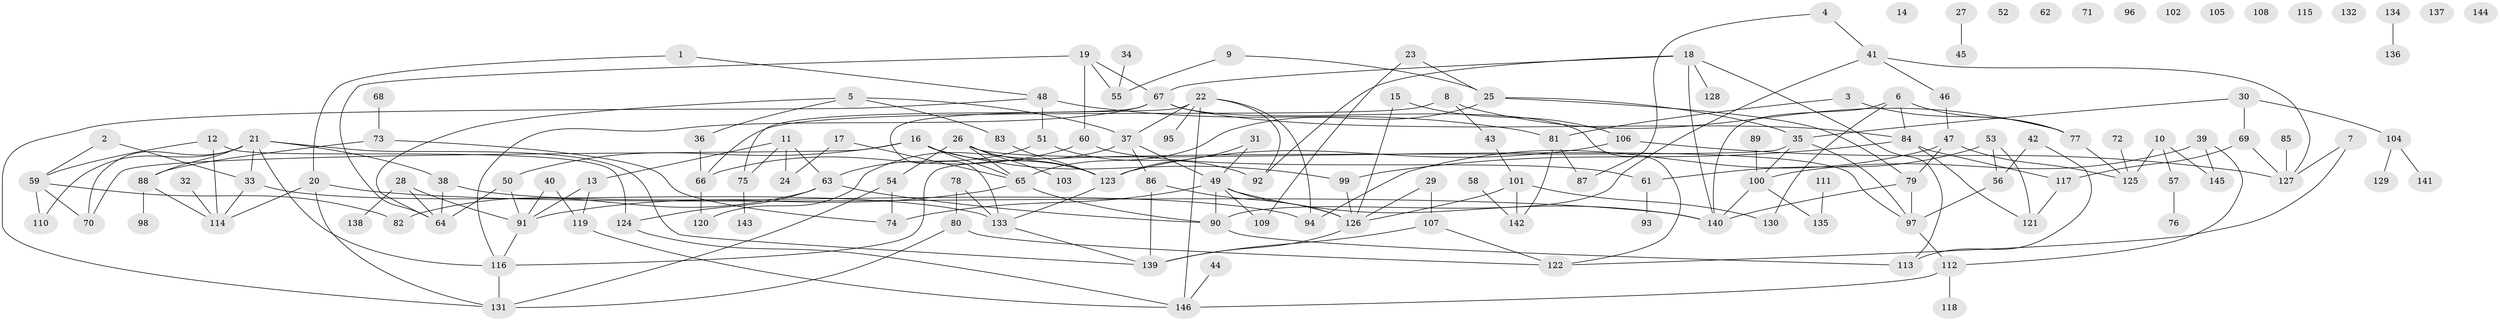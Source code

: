 // Generated by graph-tools (version 1.1) at 2025/49/03/09/25 03:49:04]
// undirected, 146 vertices, 207 edges
graph export_dot {
graph [start="1"]
  node [color=gray90,style=filled];
  1;
  2;
  3;
  4;
  5;
  6;
  7;
  8;
  9;
  10;
  11;
  12;
  13;
  14;
  15;
  16;
  17;
  18;
  19;
  20;
  21;
  22;
  23;
  24;
  25;
  26;
  27;
  28;
  29;
  30;
  31;
  32;
  33;
  34;
  35;
  36;
  37;
  38;
  39;
  40;
  41;
  42;
  43;
  44;
  45;
  46;
  47;
  48;
  49;
  50;
  51;
  52;
  53;
  54;
  55;
  56;
  57;
  58;
  59;
  60;
  61;
  62;
  63;
  64;
  65;
  66;
  67;
  68;
  69;
  70;
  71;
  72;
  73;
  74;
  75;
  76;
  77;
  78;
  79;
  80;
  81;
  82;
  83;
  84;
  85;
  86;
  87;
  88;
  89;
  90;
  91;
  92;
  93;
  94;
  95;
  96;
  97;
  98;
  99;
  100;
  101;
  102;
  103;
  104;
  105;
  106;
  107;
  108;
  109;
  110;
  111;
  112;
  113;
  114;
  115;
  116;
  117;
  118;
  119;
  120;
  121;
  122;
  123;
  124;
  125;
  126;
  127;
  128;
  129;
  130;
  131;
  132;
  133;
  134;
  135;
  136;
  137;
  138;
  139;
  140;
  141;
  142;
  143;
  144;
  145;
  146;
  1 -- 20;
  1 -- 48;
  2 -- 33;
  2 -- 59;
  3 -- 77;
  3 -- 81;
  4 -- 41;
  4 -- 87;
  5 -- 36;
  5 -- 37;
  5 -- 64;
  5 -- 83;
  6 -- 77;
  6 -- 84;
  6 -- 130;
  6 -- 140;
  7 -- 122;
  7 -- 127;
  8 -- 43;
  8 -- 66;
  8 -- 77;
  9 -- 25;
  9 -- 55;
  10 -- 57;
  10 -- 125;
  10 -- 145;
  11 -- 13;
  11 -- 24;
  11 -- 63;
  11 -- 75;
  12 -- 59;
  12 -- 114;
  12 -- 124;
  13 -- 91;
  13 -- 119;
  15 -- 106;
  15 -- 126;
  16 -- 50;
  16 -- 65;
  16 -- 70;
  16 -- 99;
  16 -- 123;
  17 -- 24;
  17 -- 65;
  18 -- 67;
  18 -- 92;
  18 -- 113;
  18 -- 128;
  18 -- 140;
  19 -- 55;
  19 -- 60;
  19 -- 64;
  19 -- 67;
  20 -- 114;
  20 -- 131;
  20 -- 140;
  21 -- 33;
  21 -- 38;
  21 -- 70;
  21 -- 88;
  21 -- 110;
  21 -- 116;
  21 -- 139;
  22 -- 37;
  22 -- 92;
  22 -- 94;
  22 -- 95;
  22 -- 133;
  22 -- 146;
  23 -- 25;
  23 -- 109;
  25 -- 35;
  25 -- 65;
  25 -- 79;
  26 -- 54;
  26 -- 65;
  26 -- 97;
  26 -- 103;
  26 -- 123;
  27 -- 45;
  28 -- 64;
  28 -- 91;
  28 -- 138;
  29 -- 107;
  29 -- 126;
  30 -- 35;
  30 -- 69;
  30 -- 104;
  31 -- 49;
  31 -- 123;
  32 -- 114;
  33 -- 114;
  33 -- 133;
  34 -- 55;
  35 -- 97;
  35 -- 100;
  35 -- 116;
  36 -- 66;
  37 -- 49;
  37 -- 86;
  37 -- 120;
  38 -- 64;
  38 -- 94;
  39 -- 100;
  39 -- 112;
  39 -- 145;
  40 -- 91;
  40 -- 119;
  41 -- 46;
  41 -- 90;
  41 -- 127;
  42 -- 56;
  42 -- 113;
  43 -- 101;
  44 -- 146;
  46 -- 47;
  47 -- 79;
  47 -- 94;
  47 -- 125;
  48 -- 51;
  48 -- 81;
  48 -- 131;
  49 -- 74;
  49 -- 90;
  49 -- 109;
  49 -- 126;
  49 -- 140;
  50 -- 64;
  50 -- 91;
  51 -- 63;
  51 -- 92;
  53 -- 56;
  53 -- 61;
  53 -- 121;
  54 -- 74;
  54 -- 131;
  56 -- 97;
  57 -- 76;
  58 -- 142;
  59 -- 70;
  59 -- 82;
  59 -- 110;
  60 -- 61;
  60 -- 66;
  61 -- 93;
  63 -- 82;
  63 -- 90;
  63 -- 124;
  65 -- 90;
  65 -- 91;
  66 -- 120;
  67 -- 75;
  67 -- 84;
  67 -- 116;
  67 -- 122;
  68 -- 73;
  69 -- 117;
  69 -- 127;
  72 -- 125;
  73 -- 74;
  73 -- 88;
  75 -- 143;
  77 -- 125;
  78 -- 80;
  78 -- 133;
  79 -- 97;
  79 -- 140;
  80 -- 122;
  80 -- 131;
  81 -- 87;
  81 -- 142;
  83 -- 123;
  84 -- 99;
  84 -- 117;
  84 -- 121;
  85 -- 127;
  86 -- 126;
  86 -- 139;
  88 -- 98;
  88 -- 114;
  89 -- 100;
  90 -- 113;
  91 -- 116;
  97 -- 112;
  99 -- 126;
  100 -- 135;
  100 -- 140;
  101 -- 126;
  101 -- 130;
  101 -- 142;
  104 -- 129;
  104 -- 141;
  106 -- 123;
  106 -- 127;
  107 -- 122;
  107 -- 139;
  111 -- 135;
  112 -- 118;
  112 -- 146;
  116 -- 131;
  117 -- 121;
  119 -- 146;
  123 -- 133;
  124 -- 146;
  126 -- 139;
  133 -- 139;
  134 -- 136;
}
